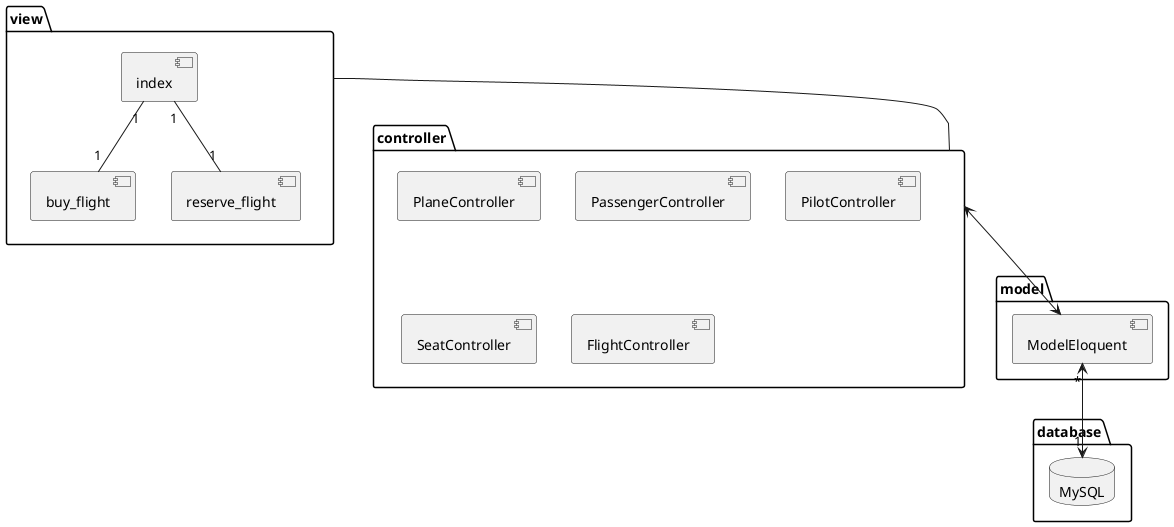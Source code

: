 @startuml

    package view{
        [index]
        [buy_flight]
        [reserve_flight]
    }
    
    package controller{
        [PlaneController]
        [PassengerController]
        [PilotController]
        [SeatController]
        [FlightController]
    }
    
    package model{
        [ModelEloquent]
    }
    
    package database{
        database MySQL
    }
    
    index "1" -- "1" buy_flight
    index "1" -- "1" reserve_flight
    
    view -- controller
    controller <--> ModelEloquent
    ModelEloquent "*" <--> "1" MySQL

@enduml